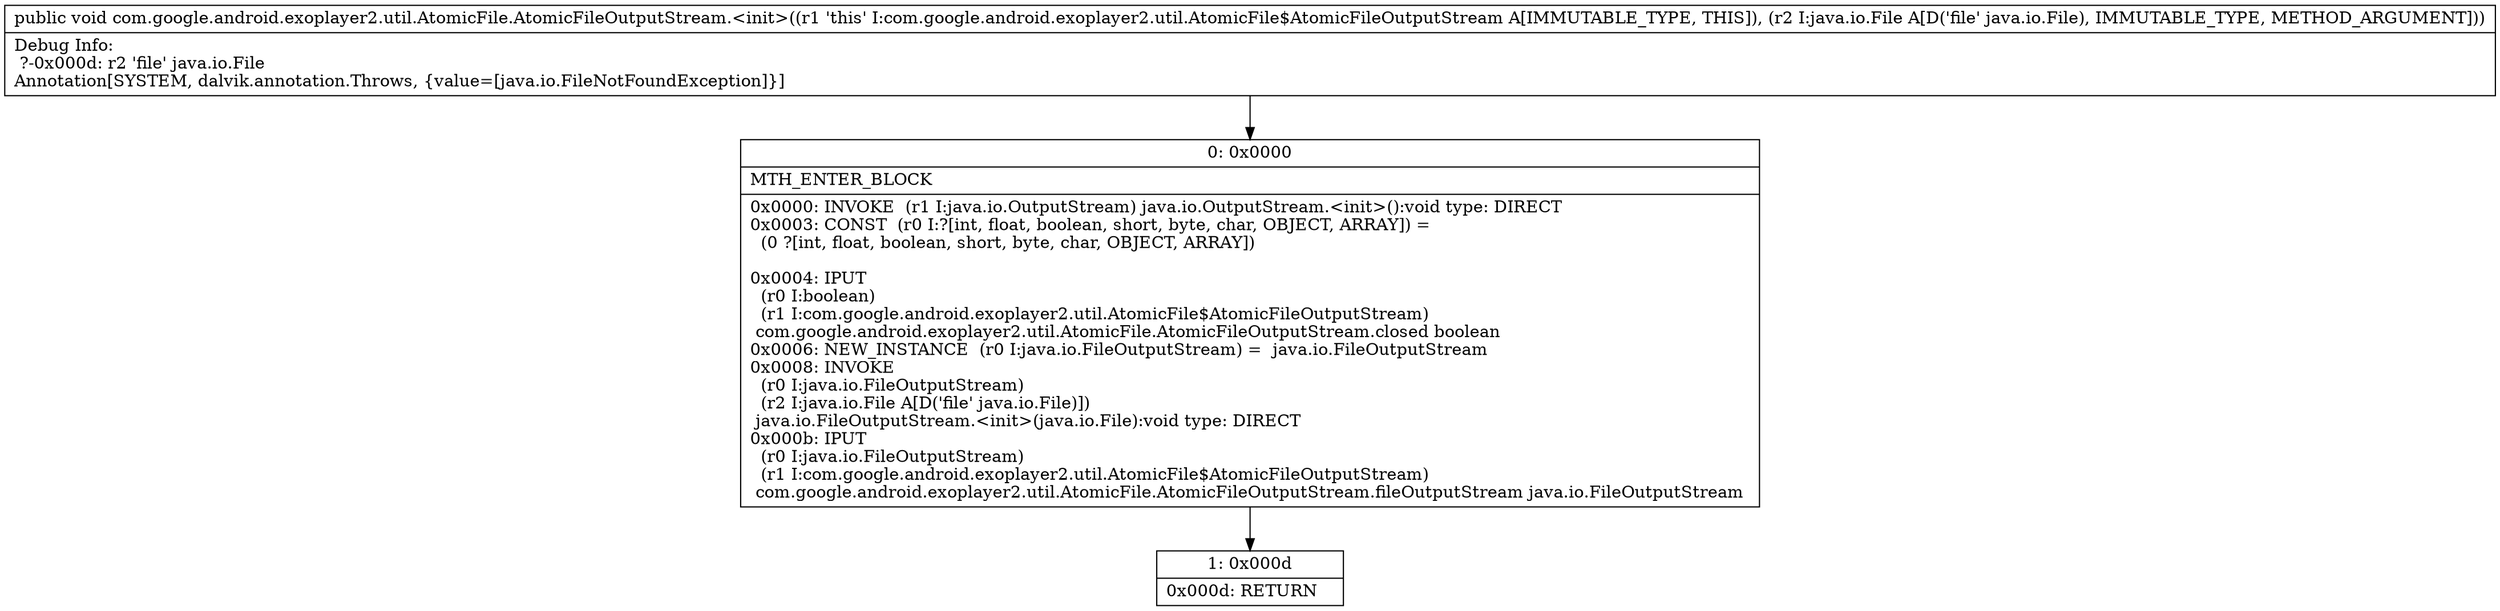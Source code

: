 digraph "CFG forcom.google.android.exoplayer2.util.AtomicFile.AtomicFileOutputStream.\<init\>(Ljava\/io\/File;)V" {
Node_0 [shape=record,label="{0\:\ 0x0000|MTH_ENTER_BLOCK\l|0x0000: INVOKE  (r1 I:java.io.OutputStream) java.io.OutputStream.\<init\>():void type: DIRECT \l0x0003: CONST  (r0 I:?[int, float, boolean, short, byte, char, OBJECT, ARRAY]) = \l  (0 ?[int, float, boolean, short, byte, char, OBJECT, ARRAY])\l \l0x0004: IPUT  \l  (r0 I:boolean)\l  (r1 I:com.google.android.exoplayer2.util.AtomicFile$AtomicFileOutputStream)\l com.google.android.exoplayer2.util.AtomicFile.AtomicFileOutputStream.closed boolean \l0x0006: NEW_INSTANCE  (r0 I:java.io.FileOutputStream) =  java.io.FileOutputStream \l0x0008: INVOKE  \l  (r0 I:java.io.FileOutputStream)\l  (r2 I:java.io.File A[D('file' java.io.File)])\l java.io.FileOutputStream.\<init\>(java.io.File):void type: DIRECT \l0x000b: IPUT  \l  (r0 I:java.io.FileOutputStream)\l  (r1 I:com.google.android.exoplayer2.util.AtomicFile$AtomicFileOutputStream)\l com.google.android.exoplayer2.util.AtomicFile.AtomicFileOutputStream.fileOutputStream java.io.FileOutputStream \l}"];
Node_1 [shape=record,label="{1\:\ 0x000d|0x000d: RETURN   \l}"];
MethodNode[shape=record,label="{public void com.google.android.exoplayer2.util.AtomicFile.AtomicFileOutputStream.\<init\>((r1 'this' I:com.google.android.exoplayer2.util.AtomicFile$AtomicFileOutputStream A[IMMUTABLE_TYPE, THIS]), (r2 I:java.io.File A[D('file' java.io.File), IMMUTABLE_TYPE, METHOD_ARGUMENT]))  | Debug Info:\l  ?\-0x000d: r2 'file' java.io.File\lAnnotation[SYSTEM, dalvik.annotation.Throws, \{value=[java.io.FileNotFoundException]\}]\l}"];
MethodNode -> Node_0;
Node_0 -> Node_1;
}

